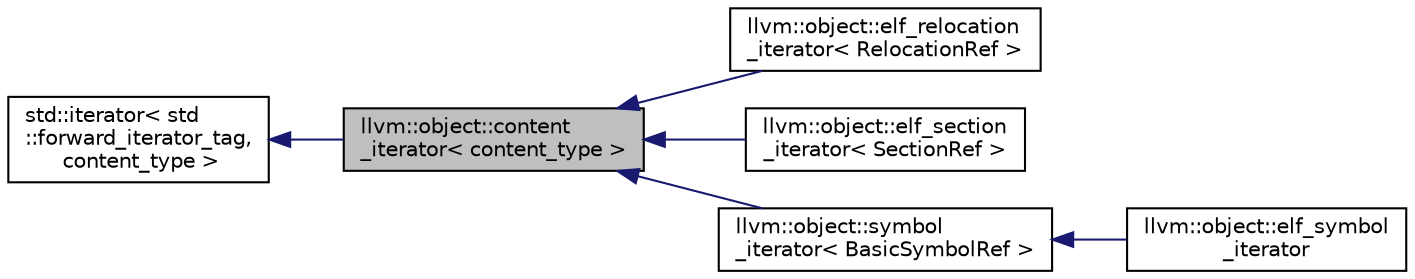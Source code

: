 digraph "llvm::object::content_iterator&lt; content_type &gt;"
{
 // LATEX_PDF_SIZE
  bgcolor="transparent";
  edge [fontname="Helvetica",fontsize="10",labelfontname="Helvetica",labelfontsize="10"];
  node [fontname="Helvetica",fontsize="10",shape="box"];
  rankdir="LR";
  Node1 [label="llvm::object::content\l_iterator\< content_type \>",height=0.2,width=0.4,color="black", fillcolor="grey75", style="filled", fontcolor="black",tooltip=" "];
  Node2 -> Node1 [dir="back",color="midnightblue",fontsize="10",style="solid",fontname="Helvetica"];
  Node2 [label="std::iterator\< std\l::forward_iterator_tag,\l content_type \>",height=0.2,width=0.4,color="black",tooltip=" "];
  Node1 -> Node3 [dir="back",color="midnightblue",fontsize="10",style="solid",fontname="Helvetica"];
  Node3 [label="llvm::object::elf_relocation\l_iterator\< RelocationRef \>",height=0.2,width=0.4,color="black",URL="$classllvm_1_1object_1_1elf__relocation__iterator.html",tooltip=" "];
  Node1 -> Node4 [dir="back",color="midnightblue",fontsize="10",style="solid",fontname="Helvetica"];
  Node4 [label="llvm::object::elf_section\l_iterator\< SectionRef \>",height=0.2,width=0.4,color="black",URL="$classllvm_1_1object_1_1elf__section__iterator.html",tooltip=" "];
  Node1 -> Node5 [dir="back",color="midnightblue",fontsize="10",style="solid",fontname="Helvetica"];
  Node5 [label="llvm::object::symbol\l_iterator\< BasicSymbolRef \>",height=0.2,width=0.4,color="black",URL="$classllvm_1_1object_1_1symbol__iterator.html",tooltip=" "];
  Node5 -> Node6 [dir="back",color="midnightblue",fontsize="10",style="solid",fontname="Helvetica"];
  Node6 [label="llvm::object::elf_symbol\l_iterator",height=0.2,width=0.4,color="black",URL="$classllvm_1_1object_1_1elf__symbol__iterator.html",tooltip=" "];
}
